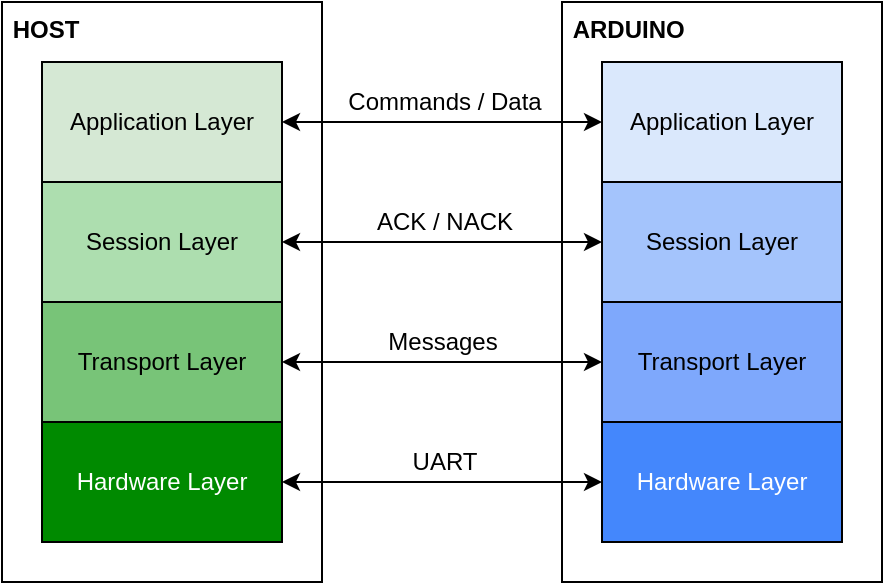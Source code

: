 <mxfile version="12.6.5" type="device"><diagram id="GvCWecUwGxnieUBmsMLv" name="Page-1"><mxGraphModel dx="1072" dy="792" grid="1" gridSize="10" guides="1" tooltips="1" connect="1" arrows="1" fold="1" page="1" pageScale="1" pageWidth="850" pageHeight="1100" math="0" shadow="0"><root><mxCell id="0"/><mxCell id="1" parent="0"/><mxCell id="CpD0h02zu8gYLwOG10Rp-8" value="&amp;nbsp;ARDUINO" style="rounded=0;whiteSpace=wrap;html=1;verticalAlign=top;align=left;fontStyle=1" parent="1" vertex="1"><mxGeometry x="420" y="170" width="160" height="290" as="geometry"/></mxCell><mxCell id="CpD0h02zu8gYLwOG10Rp-7" value="&amp;nbsp;HOST" style="rounded=0;whiteSpace=wrap;html=1;verticalAlign=top;align=left;fontStyle=1" parent="1" vertex="1"><mxGeometry x="140" y="170" width="160" height="290" as="geometry"/></mxCell><mxCell id="CpD0h02zu8gYLwOG10Rp-9" style="edgeStyle=orthogonalEdgeStyle;rounded=0;orthogonalLoop=1;jettySize=auto;html=1;entryX=0;entryY=0.5;entryDx=0;entryDy=0;startArrow=classic;startFill=1;" parent="1" source="CpD0h02zu8gYLwOG10Rp-1" target="CpD0h02zu8gYLwOG10Rp-4" edge="1"><mxGeometry relative="1" as="geometry"/></mxCell><mxCell id="CpD0h02zu8gYLwOG10Rp-12" value="Commands / Data" style="text;html=1;align=center;verticalAlign=middle;resizable=0;points=[];labelBackgroundColor=#ffffff;" parent="CpD0h02zu8gYLwOG10Rp-9" vertex="1" connectable="0"><mxGeometry x="-0.246" y="1" relative="1" as="geometry"><mxPoint x="20" y="-9" as="offset"/></mxGeometry></mxCell><mxCell id="CpD0h02zu8gYLwOG10Rp-1" value="Application Layer" style="rounded=0;whiteSpace=wrap;html=1;fillColor=#d5e8d4;strokeColor=#000000;" parent="1" vertex="1"><mxGeometry x="160" y="200" width="120" height="60" as="geometry"/></mxCell><mxCell id="CpD0h02zu8gYLwOG10Rp-10" style="edgeStyle=orthogonalEdgeStyle;rounded=0;orthogonalLoop=1;jettySize=auto;html=1;exitX=1;exitY=0.5;exitDx=0;exitDy=0;entryX=0;entryY=0.5;entryDx=0;entryDy=0;startArrow=classic;startFill=1;" parent="1" source="CpD0h02zu8gYLwOG10Rp-2" target="CpD0h02zu8gYLwOG10Rp-5" edge="1"><mxGeometry relative="1" as="geometry"/></mxCell><mxCell id="CpD0h02zu8gYLwOG10Rp-13" value="ACK / NACK" style="text;html=1;align=center;verticalAlign=middle;resizable=0;points=[];labelBackgroundColor=#ffffff;" parent="CpD0h02zu8gYLwOG10Rp-10" vertex="1" connectable="0"><mxGeometry x="-0.125" y="5" relative="1" as="geometry"><mxPoint x="10.34" y="-5" as="offset"/></mxGeometry></mxCell><mxCell id="CpD0h02zu8gYLwOG10Rp-2" value="Session Layer" style="rounded=0;whiteSpace=wrap;html=1;fillColor=#ADDEAF;strokeColor=#000000;" parent="1" vertex="1"><mxGeometry x="160" y="260" width="120" height="60" as="geometry"/></mxCell><mxCell id="CpD0h02zu8gYLwOG10Rp-11" style="edgeStyle=orthogonalEdgeStyle;rounded=0;orthogonalLoop=1;jettySize=auto;html=1;entryX=0;entryY=0.5;entryDx=0;entryDy=0;startArrow=classic;startFill=1;" parent="1" source="CpD0h02zu8gYLwOG10Rp-3" target="CpD0h02zu8gYLwOG10Rp-6" edge="1"><mxGeometry relative="1" as="geometry"/></mxCell><mxCell id="CpD0h02zu8gYLwOG10Rp-14" value="Messages" style="text;html=1;align=center;verticalAlign=middle;resizable=0;points=[];labelBackgroundColor=#ffffff;" parent="CpD0h02zu8gYLwOG10Rp-11" vertex="1" connectable="0"><mxGeometry x="-0.117" y="1" relative="1" as="geometry"><mxPoint x="9.66" y="-9" as="offset"/></mxGeometry></mxCell><mxCell id="CpD0h02zu8gYLwOG10Rp-3" value="Transport Layer" style="rounded=0;whiteSpace=wrap;html=1;fillColor=#78C478;strokeColor=#000000;" parent="1" vertex="1"><mxGeometry x="160" y="320" width="120" height="60" as="geometry"/></mxCell><mxCell id="CpD0h02zu8gYLwOG10Rp-4" value="Application Layer" style="rounded=0;whiteSpace=wrap;html=1;fillColor=#DAE8FC;strokeColor=#000000;" parent="1" vertex="1"><mxGeometry x="440" y="200" width="120" height="60" as="geometry"/></mxCell><mxCell id="CpD0h02zu8gYLwOG10Rp-5" value="Session Layer" style="rounded=0;whiteSpace=wrap;html=1;fillColor=#A4C4FC;strokeColor=#000000;" parent="1" vertex="1"><mxGeometry x="440" y="260" width="120" height="60" as="geometry"/></mxCell><mxCell id="CpD0h02zu8gYLwOG10Rp-6" value="Transport Layer" style="rounded=0;whiteSpace=wrap;html=1;fillColor=#7EA8FC;strokeColor=#000000;" parent="1" vertex="1"><mxGeometry x="440" y="320" width="120" height="60" as="geometry"/></mxCell><mxCell id="CpD0h02zu8gYLwOG10Rp-15" value="Hardware Layer" style="rounded=0;whiteSpace=wrap;html=1;fillColor=#4487FC;strokeColor=#000000;fontColor=#FFFFFF;" parent="1" vertex="1"><mxGeometry x="440" y="380" width="120" height="60" as="geometry"/></mxCell><mxCell id="CpD0h02zu8gYLwOG10Rp-17" style="edgeStyle=orthogonalEdgeStyle;rounded=0;orthogonalLoop=1;jettySize=auto;html=1;exitX=1;exitY=0.5;exitDx=0;exitDy=0;entryX=0;entryY=0.5;entryDx=0;entryDy=0;startArrow=classic;startFill=1;" parent="1" source="CpD0h02zu8gYLwOG10Rp-16" target="CpD0h02zu8gYLwOG10Rp-15" edge="1"><mxGeometry relative="1" as="geometry"/></mxCell><mxCell id="CpD0h02zu8gYLwOG10Rp-18" value="UART" style="text;html=1;align=center;verticalAlign=middle;resizable=0;points=[];labelBackgroundColor=#ffffff;" parent="CpD0h02zu8gYLwOG10Rp-17" vertex="1" connectable="0"><mxGeometry x="-0.134" y="-1" relative="1" as="geometry"><mxPoint x="11.03" y="-11" as="offset"/></mxGeometry></mxCell><mxCell id="CpD0h02zu8gYLwOG10Rp-16" value="Hardware Layer" style="rounded=0;whiteSpace=wrap;html=1;fillColor=#008a00;strokeColor=#000000;fontColor=#ffffff;" parent="1" vertex="1"><mxGeometry x="160" y="380" width="120" height="60" as="geometry"/></mxCell></root></mxGraphModel></diagram></mxfile>